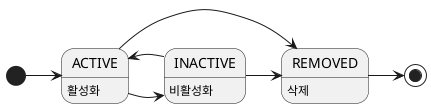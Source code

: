 @startuml lifecycle_vc_plan
state ACTIVE: 활성화
state INACTIVE: 비활성화
state REMOVED: 삭제

[*] -> ACTIVE
ACTIVE -> INACTIVE
INACTIVE -> ACTIVE
ACTIVE -> REMOVED
INACTIVE -> REMOVED
REMOVED -> [*]
@enduml


